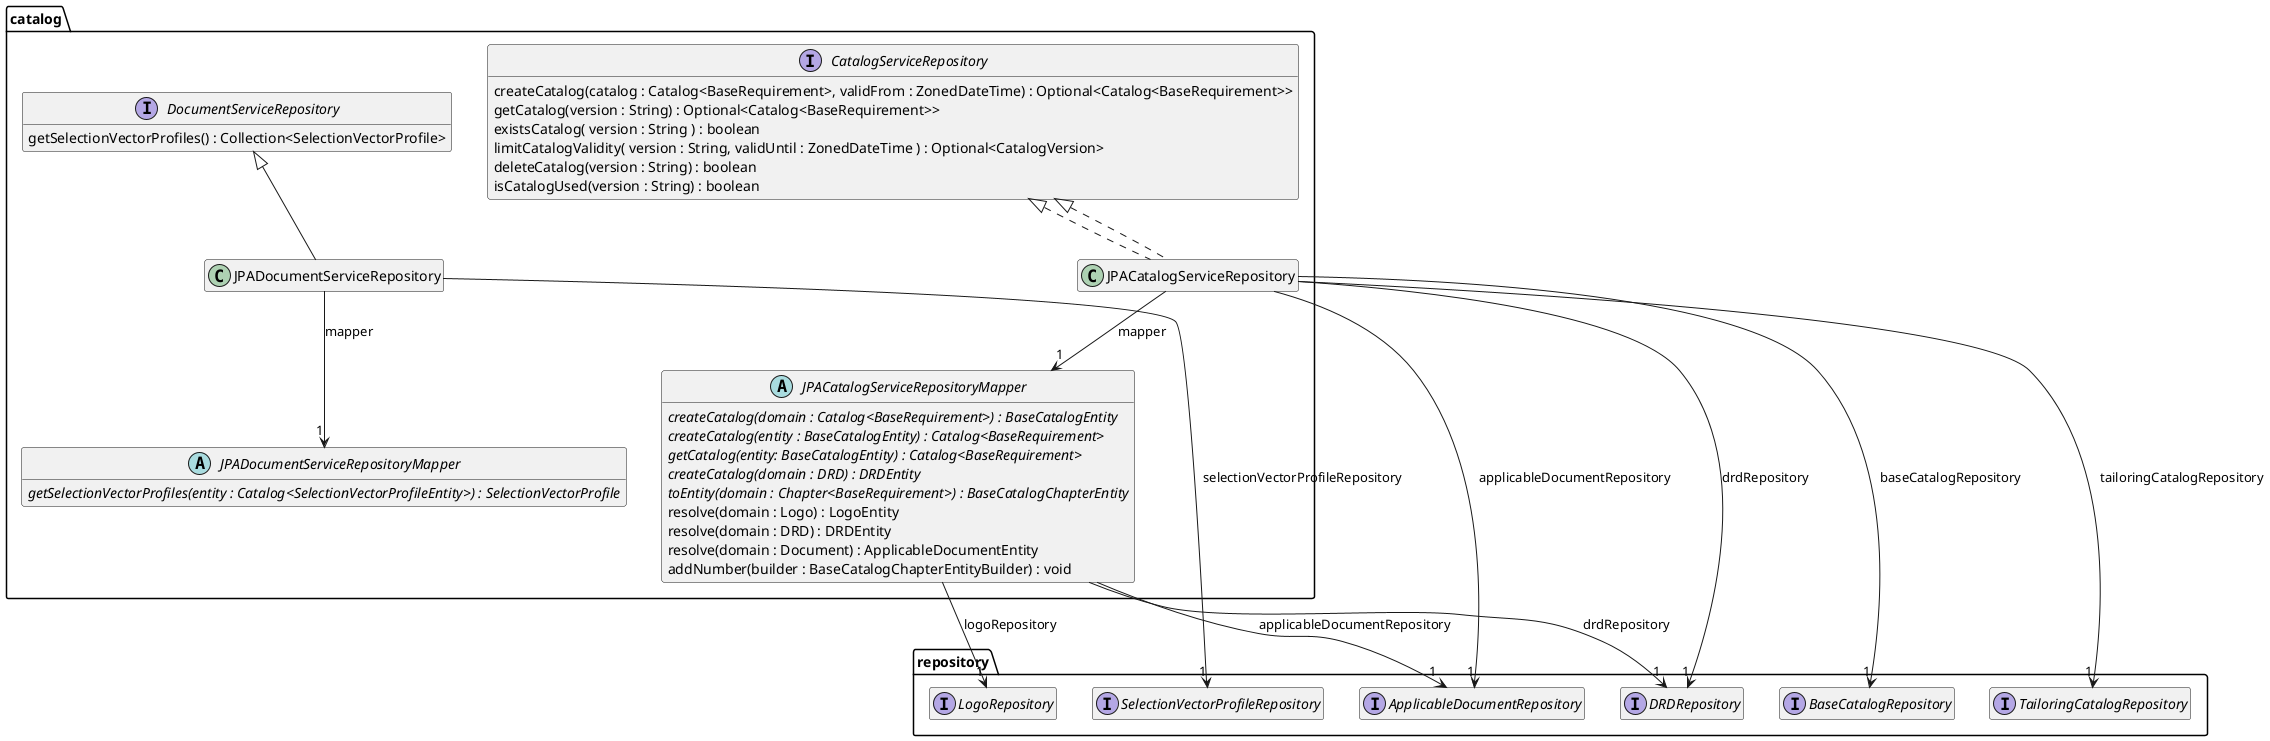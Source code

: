 @startuml Ebene3.png
hide empty members

package repository {
    interface BaseCatalogRepository
    interface LogoRepository
    interface DRDRepository
    interface SelectionVectorProfileRepository
    interface TailoringCatalogRepository
    interface ApplicableDocumentRepository

}
package catalog {
    interface CatalogServiceRepository {
        createCatalog(catalog : Catalog<BaseRequirement>, validFrom : ZonedDateTime) : Optional<Catalog<BaseRequirement>>
        getCatalog(version : String) : Optional<Catalog<BaseRequirement>>
        existsCatalog( version : String ) : boolean
        limitCatalogValidity( version : String, validUntil : ZonedDateTime ) : Optional<CatalogVersion>
        deleteCatalog(version : String) : boolean
        isCatalogUsed(version : String) : boolean
    }

    abstract JPACatalogServiceRepositoryMapper {
        {abstract} createCatalog(domain : Catalog<BaseRequirement>) : BaseCatalogEntity
        {abstract} createCatalog(entity : BaseCatalogEntity) : Catalog<BaseRequirement>
        {abstract} getCatalog(entity: BaseCatalogEntity) : Catalog<BaseRequirement>
        {abstract} createCatalog(domain : DRD) : DRDEntity
        {abstract} toEntity(domain : Chapter<BaseRequirement>) : BaseCatalogChapterEntity
        resolve(domain : Logo) : LogoEntity
        resolve(domain : DRD) : DRDEntity
        resolve(domain : Document) : ApplicableDocumentEntity
        addNumber(builder : BaseCatalogChapterEntityBuilder) : void

    }
    JPACatalogServiceRepositoryMapper --> "1" LogoRepository : logoRepository
    JPACatalogServiceRepositoryMapper --> "1" DRDRepository : drdRepository
    JPACatalogServiceRepositoryMapper --> "1" ApplicableDocumentRepository : applicableDocumentRepository

    class JPACatalogServiceRepository {
    }

    CatalogServiceRepository <|.. JPACatalogServiceRepository
    JPACatalogServiceRepository --> "1" JPACatalogServiceRepositoryMapper : mapper
    JPACatalogServiceRepository --> "1" BaseCatalogRepository : baseCatalogRepository
    JPACatalogServiceRepository --> "1" ApplicableDocumentRepository : applicableDocumentRepository
    JPACatalogServiceRepository --> "1" DRDRepository : drdRepository
    JPACatalogServiceRepository --> "1" TailoringCatalogRepository : tailoringCatalogRepository
    CatalogServiceRepository <|.. JPACatalogServiceRepository

    abstract JPADocumentServiceRepositoryMapper {
        {abstract} getSelectionVectorProfiles(entity : Catalog<SelectionVectorProfileEntity>) : SelectionVectorProfile
    }

    interface DocumentServiceRepository {
        getSelectionVectorProfiles() : Collection<SelectionVectorProfile>
    }

    class JPADocumentServiceRepository {
    }
    DocumentServiceRepository <|-- JPADocumentServiceRepository
    JPADocumentServiceRepository --> "1" JPADocumentServiceRepositoryMapper : mapper
    JPADocumentServiceRepository --> "1" SelectionVectorProfileRepository : selectionVectorProfileRepository
}

@enduml
